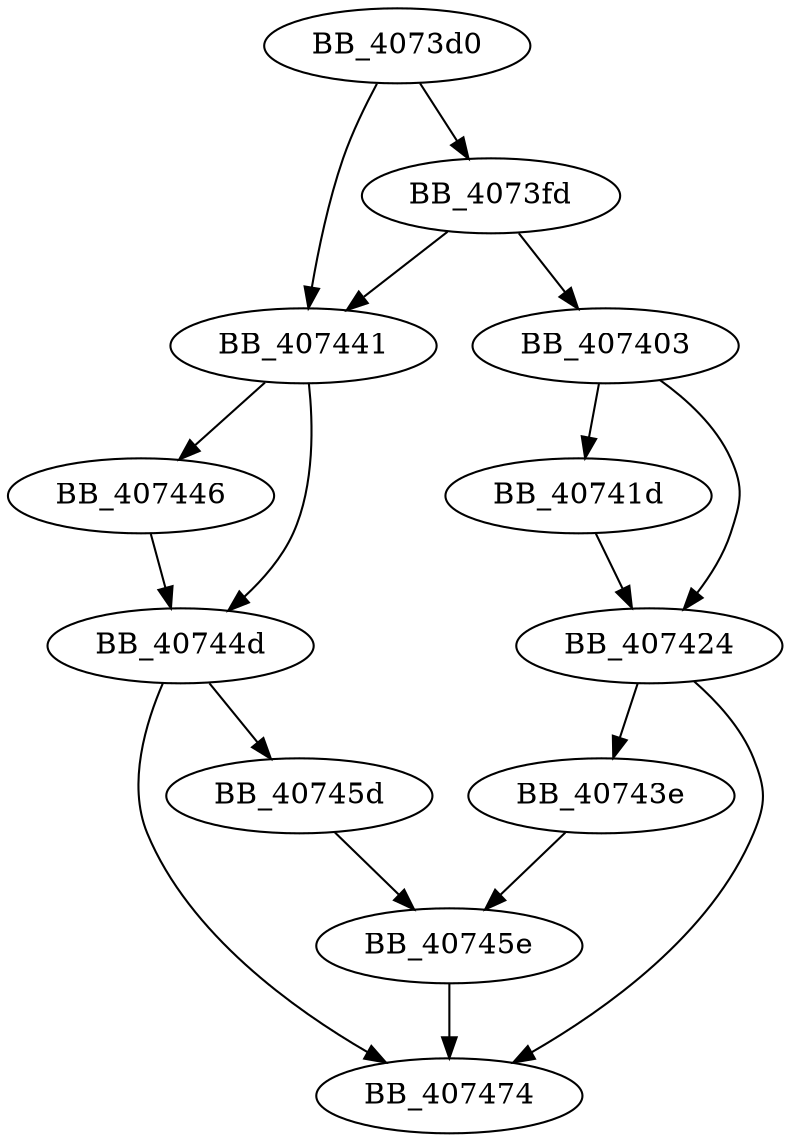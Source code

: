 DiGraph sub_4073D0{
BB_4073d0->BB_4073fd
BB_4073d0->BB_407441
BB_4073fd->BB_407403
BB_4073fd->BB_407441
BB_407403->BB_40741d
BB_407403->BB_407424
BB_40741d->BB_407424
BB_407424->BB_40743e
BB_407424->BB_407474
BB_40743e->BB_40745e
BB_407441->BB_407446
BB_407441->BB_40744d
BB_407446->BB_40744d
BB_40744d->BB_40745d
BB_40744d->BB_407474
BB_40745d->BB_40745e
BB_40745e->BB_407474
}
